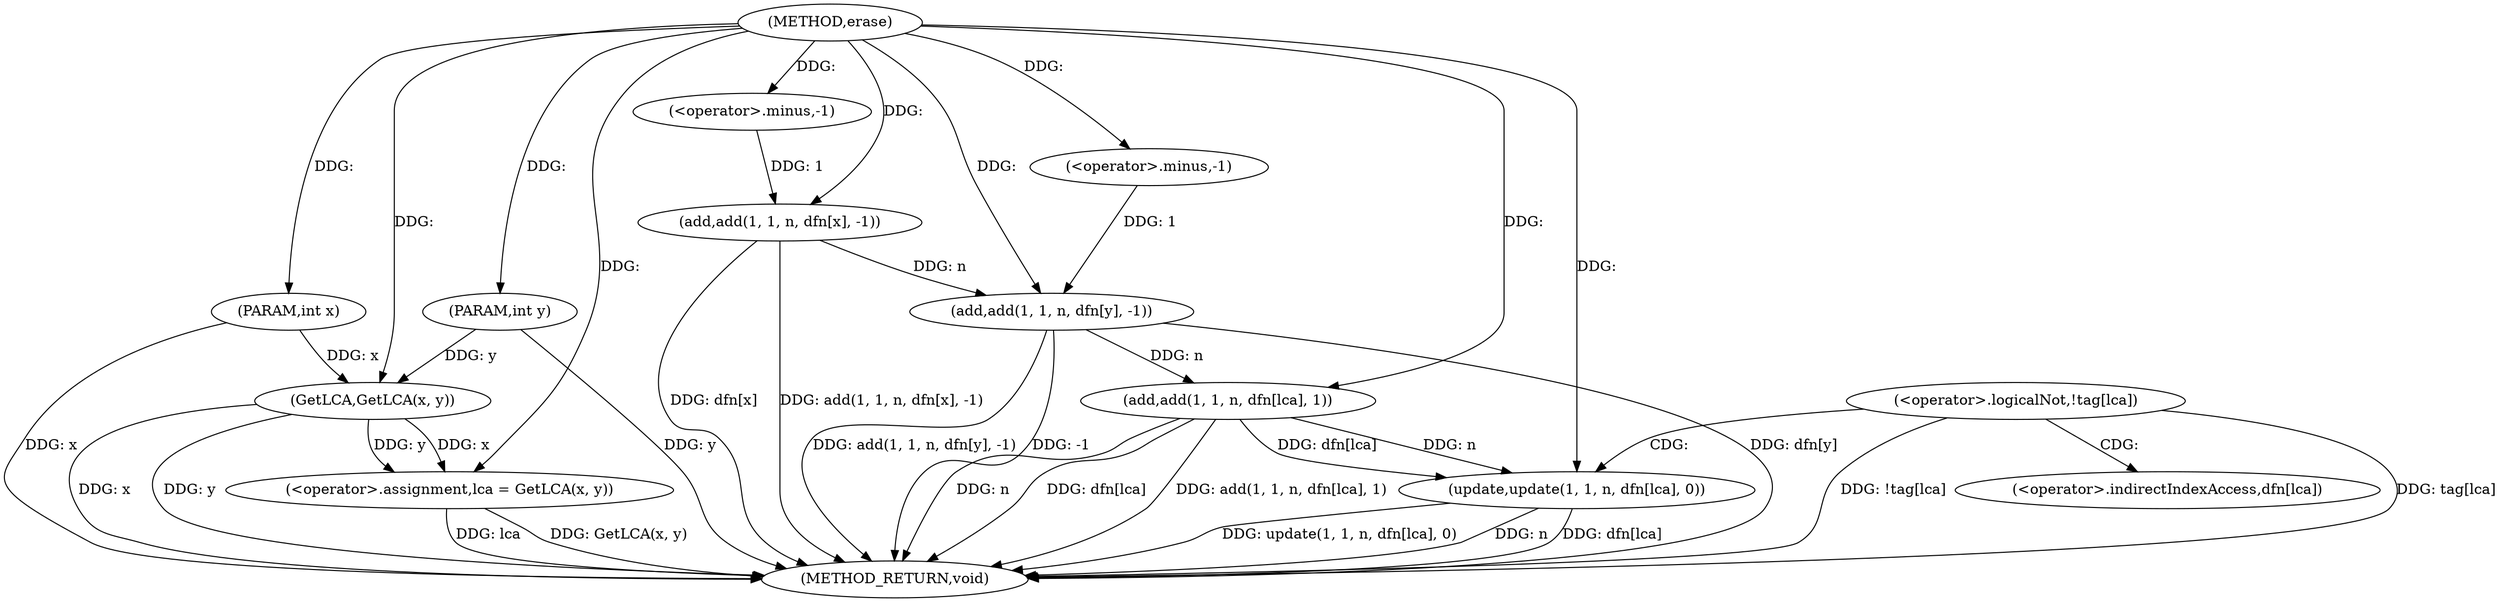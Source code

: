 digraph "erase" {  
"1000896" [label = "(METHOD,erase)" ]
"1000948" [label = "(METHOD_RETURN,void)" ]
"1000897" [label = "(PARAM,int x)" ]
"1000898" [label = "(PARAM,int y)" ]
"1000901" [label = "(<operator>.assignment,lca = GetLCA(x, y))" ]
"1000907" [label = "(add,add(1, 1, n, dfn[x], -1))" ]
"1000936" [label = "(<operator>.logicalNot,!tag[lca])" ]
"1000940" [label = "(update,update(1, 1, n, dfn[lca], 0))" ]
"1000903" [label = "(GetLCA,GetLCA(x, y))" ]
"1000917" [label = "(add,add(1, 1, n, dfn[y], -1))" ]
"1000926" [label = "(add,add(1, 1, n, dfn[lca], 1))" ]
"1000914" [label = "(<operator>.minus,-1)" ]
"1000924" [label = "(<operator>.minus,-1)" ]
"1000944" [label = "(<operator>.indirectIndexAccess,dfn[lca])" ]
  "1000897" -> "1000948"  [ label = "DDG: x"] 
  "1000898" -> "1000948"  [ label = "DDG: y"] 
  "1000901" -> "1000948"  [ label = "DDG: lca"] 
  "1000903" -> "1000948"  [ label = "DDG: x"] 
  "1000903" -> "1000948"  [ label = "DDG: y"] 
  "1000901" -> "1000948"  [ label = "DDG: GetLCA(x, y)"] 
  "1000907" -> "1000948"  [ label = "DDG: dfn[x]"] 
  "1000907" -> "1000948"  [ label = "DDG: add(1, 1, n, dfn[x], -1)"] 
  "1000917" -> "1000948"  [ label = "DDG: dfn[y]"] 
  "1000917" -> "1000948"  [ label = "DDG: -1"] 
  "1000917" -> "1000948"  [ label = "DDG: add(1, 1, n, dfn[y], -1)"] 
  "1000926" -> "1000948"  [ label = "DDG: n"] 
  "1000926" -> "1000948"  [ label = "DDG: dfn[lca]"] 
  "1000926" -> "1000948"  [ label = "DDG: add(1, 1, n, dfn[lca], 1)"] 
  "1000936" -> "1000948"  [ label = "DDG: tag[lca]"] 
  "1000936" -> "1000948"  [ label = "DDG: !tag[lca]"] 
  "1000940" -> "1000948"  [ label = "DDG: n"] 
  "1000940" -> "1000948"  [ label = "DDG: dfn[lca]"] 
  "1000940" -> "1000948"  [ label = "DDG: update(1, 1, n, dfn[lca], 0)"] 
  "1000896" -> "1000897"  [ label = "DDG: "] 
  "1000896" -> "1000898"  [ label = "DDG: "] 
  "1000903" -> "1000901"  [ label = "DDG: y"] 
  "1000903" -> "1000901"  [ label = "DDG: x"] 
  "1000896" -> "1000901"  [ label = "DDG: "] 
  "1000897" -> "1000903"  [ label = "DDG: x"] 
  "1000896" -> "1000903"  [ label = "DDG: "] 
  "1000898" -> "1000903"  [ label = "DDG: y"] 
  "1000896" -> "1000907"  [ label = "DDG: "] 
  "1000914" -> "1000907"  [ label = "DDG: 1"] 
  "1000896" -> "1000940"  [ label = "DDG: "] 
  "1000926" -> "1000940"  [ label = "DDG: n"] 
  "1000926" -> "1000940"  [ label = "DDG: dfn[lca]"] 
  "1000896" -> "1000914"  [ label = "DDG: "] 
  "1000896" -> "1000917"  [ label = "DDG: "] 
  "1000907" -> "1000917"  [ label = "DDG: n"] 
  "1000924" -> "1000917"  [ label = "DDG: 1"] 
  "1000896" -> "1000926"  [ label = "DDG: "] 
  "1000917" -> "1000926"  [ label = "DDG: n"] 
  "1000896" -> "1000924"  [ label = "DDG: "] 
  "1000936" -> "1000944"  [ label = "CDG: "] 
  "1000936" -> "1000940"  [ label = "CDG: "] 
}

